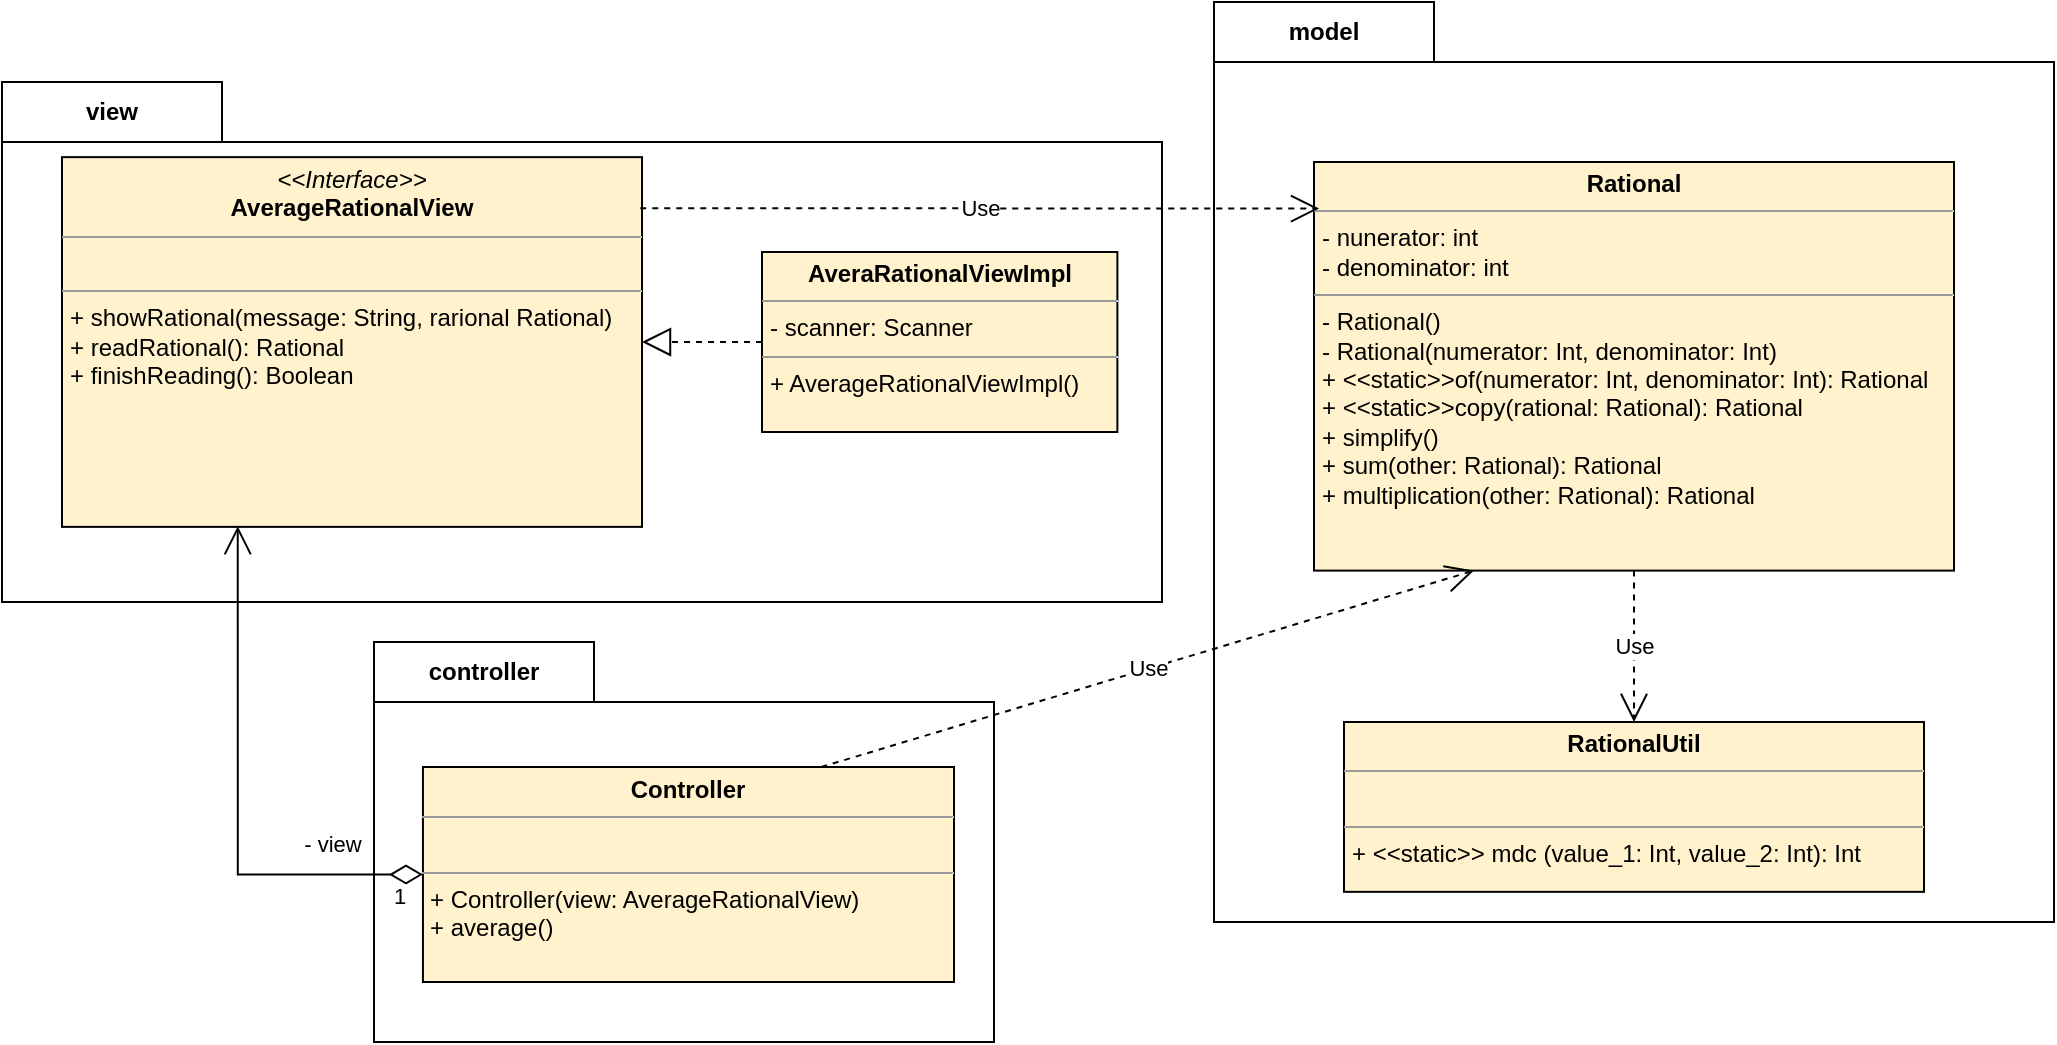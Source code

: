 <mxfile version="23.1.5" type="device">
  <diagram name="Página-1" id="6Flu8H_1LdaaAn8QXvaf">
    <mxGraphModel dx="2261" dy="822" grid="1" gridSize="10" guides="1" tooltips="1" connect="1" arrows="1" fold="1" page="1" pageScale="1" pageWidth="827" pageHeight="1169" math="0" shadow="0">
      <root>
        <mxCell id="0" />
        <mxCell id="1" parent="0" />
        <mxCell id="HRHJ9Ln43_y8Ue5zHCcq-1" value="model" style="shape=folder;fontStyle=1;tabWidth=110;tabHeight=30;tabPosition=left;html=1;boundedLbl=1;labelInHeader=1;container=1;collapsible=0;whiteSpace=wrap;" vertex="1" parent="1">
          <mxGeometry x="440" y="90" width="420" height="460" as="geometry" />
        </mxCell>
        <mxCell id="HRHJ9Ln43_y8Ue5zHCcq-2" value="" style="html=1;strokeColor=none;resizeWidth=1;resizeHeight=1;fillColor=none;part=1;connectable=0;allowArrows=0;deletable=0;whiteSpace=wrap;" vertex="1" parent="HRHJ9Ln43_y8Ue5zHCcq-1">
          <mxGeometry width="243.158" height="418.184" relative="1" as="geometry">
            <mxPoint y="30" as="offset" />
          </mxGeometry>
        </mxCell>
        <mxCell id="HRHJ9Ln43_y8Ue5zHCcq-8" value="&lt;p style=&quot;margin:0px;margin-top:4px;text-align:center;&quot;&gt;&lt;b&gt;Rational&lt;/b&gt;&lt;/p&gt;&lt;hr size=&quot;1&quot;&gt;&lt;p style=&quot;margin:0px;margin-left:4px;&quot;&gt;- nunerator: int&lt;/p&gt;&lt;p style=&quot;margin:0px;margin-left:4px;&quot;&gt;- denominator: int&lt;br&gt;&lt;/p&gt;&lt;hr size=&quot;1&quot;&gt;&lt;p style=&quot;margin:0px;margin-left:4px;&quot;&gt;- Rational()&lt;/p&gt;&lt;p style=&quot;margin:0px;margin-left:4px;&quot;&gt;- Rational(numerator: Int, denominator: Int)&lt;/p&gt;&lt;p style=&quot;margin:0px;margin-left:4px;&quot;&gt;+ &amp;lt;&amp;lt;static&amp;gt;&amp;gt;of(numerator: Int, denominator: Int): Rational&lt;i&gt;&lt;u&gt;&lt;br&gt;&lt;/u&gt;&lt;/i&gt;&lt;/p&gt;&lt;p style=&quot;margin:0px;margin-left:4px;&quot;&gt;+ &amp;lt;&amp;lt;static&amp;gt;&amp;gt;copy(rational: Rational): Rational&lt;u&gt;&lt;i&gt;&lt;br&gt;&lt;/i&gt;&lt;/u&gt;&lt;/p&gt;&lt;p style=&quot;margin:0px;margin-left:4px;&quot;&gt;+ simplify()&lt;/p&gt;&lt;p style=&quot;margin:0px;margin-left:4px;&quot;&gt;+ sum(other: Rational): Rational&lt;/p&gt;&lt;p style=&quot;margin:0px;margin-left:4px;&quot;&gt;+ multiplication(other: Rational): Rational&lt;br&gt;&lt;/p&gt;&lt;p style=&quot;margin:0px;margin-left:4px;&quot;&gt;&lt;br&gt;&lt;/p&gt;&lt;p style=&quot;margin:0px;margin-left:4px;&quot;&gt;&lt;br&gt;&lt;/p&gt;" style="verticalAlign=top;align=left;overflow=fill;html=1;whiteSpace=wrap;strokeColor=#000000;fontFamily=Helvetica;fontSize=12;fontColor=default;fillColor=#fff2cc;" vertex="1" parent="HRHJ9Ln43_y8Ue5zHCcq-1">
          <mxGeometry x="50" y="80" width="320" height="204.3" as="geometry" />
        </mxCell>
        <mxCell id="HRHJ9Ln43_y8Ue5zHCcq-9" value="&lt;p style=&quot;margin:0px;margin-top:4px;text-align:center;&quot;&gt;&lt;b&gt;RationalUtil&lt;/b&gt;&lt;/p&gt;&lt;hr size=&quot;1&quot;&gt;&lt;p style=&quot;margin:0px;margin-left:4px;&quot;&gt;&lt;br&gt;&lt;/p&gt;&lt;hr size=&quot;1&quot;&gt;&lt;p style=&quot;margin:0px;margin-left:4px;&quot;&gt;+ &amp;lt;&amp;lt;static&amp;gt;&amp;gt; mdc (value_1: Int, value_2: Int): Int&lt;br&gt;&lt;/p&gt;" style="verticalAlign=top;align=left;overflow=fill;html=1;whiteSpace=wrap;strokeColor=#000000;fontFamily=Helvetica;fontSize=12;fontColor=default;fillColor=#fff2cc;" vertex="1" parent="HRHJ9Ln43_y8Ue5zHCcq-1">
          <mxGeometry x="65" y="359.998" width="290" height="84.923" as="geometry" />
        </mxCell>
        <mxCell id="HRHJ9Ln43_y8Ue5zHCcq-10" value="Use" style="endArrow=open;endSize=12;dashed=1;html=1;rounded=0;entryX=0.5;entryY=0;entryDx=0;entryDy=0;exitX=0.5;exitY=1;exitDx=0;exitDy=0;" edge="1" parent="HRHJ9Ln43_y8Ue5zHCcq-1" source="HRHJ9Ln43_y8Ue5zHCcq-8" target="HRHJ9Ln43_y8Ue5zHCcq-9">
          <mxGeometry width="160" relative="1" as="geometry">
            <mxPoint x="-71.842" y="460" as="sourcePoint" />
            <mxPoint x="16.579" y="460" as="targetPoint" />
          </mxGeometry>
        </mxCell>
        <mxCell id="HRHJ9Ln43_y8Ue5zHCcq-3" value="&lt;div&gt;view&lt;/div&gt;" style="shape=folder;fontStyle=1;tabWidth=110;tabHeight=30;tabPosition=left;html=1;boundedLbl=1;labelInHeader=1;container=1;collapsible=0;whiteSpace=wrap;" vertex="1" parent="1">
          <mxGeometry x="-166" y="130" width="580" height="260" as="geometry" />
        </mxCell>
        <mxCell id="HRHJ9Ln43_y8Ue5zHCcq-4" value="" style="html=1;strokeColor=none;resizeWidth=1;resizeHeight=1;fillColor=none;part=1;connectable=0;allowArrows=0;deletable=0;whiteSpace=wrap;rotation=180;" vertex="1" parent="HRHJ9Ln43_y8Ue5zHCcq-3">
          <mxGeometry width="18.71" height="20" relative="1" as="geometry">
            <mxPoint x="50" y="223.13" as="offset" />
          </mxGeometry>
        </mxCell>
        <mxCell id="HRHJ9Ln43_y8Ue5zHCcq-11" value="&lt;p style=&quot;margin:0px;margin-top:4px;text-align:center;&quot;&gt;&lt;i&gt;&amp;lt;&amp;lt;Interface&amp;gt;&amp;gt;&lt;/i&gt;&lt;br&gt;&lt;b&gt;AverageRationalView&lt;/b&gt;&lt;br&gt;&lt;/p&gt;&lt;hr size=&quot;1&quot;&gt;&lt;p style=&quot;margin:0px;margin-left:4px;&quot;&gt;&lt;br&gt;&lt;/p&gt;&lt;hr size=&quot;1&quot;&gt;&lt;p style=&quot;margin:0px;margin-left:4px;&quot;&gt;+ showRational(message: String, rarional Rational)&lt;br&gt;+ readRational(): Rational&lt;/p&gt;&lt;p style=&quot;margin:0px;margin-left:4px;&quot;&gt;+ finishReading(): Boolean&lt;br&gt;&lt;/p&gt;" style="verticalAlign=top;align=left;overflow=fill;html=1;whiteSpace=wrap;fillColor=#fff2cc;strokeColor=#000000;" vertex="1" parent="HRHJ9Ln43_y8Ue5zHCcq-3">
          <mxGeometry x="30" y="37.57" width="290" height="184.87" as="geometry" />
        </mxCell>
        <mxCell id="HRHJ9Ln43_y8Ue5zHCcq-12" value="&lt;p style=&quot;margin:0px;margin-top:4px;text-align:center;&quot;&gt;&lt;b&gt;AveraRationalViewImpl&lt;/b&gt;&lt;/p&gt;&lt;hr size=&quot;1&quot;&gt;&lt;p style=&quot;margin:0px;margin-left:4px;&quot;&gt;- scanner: Scanner&lt;br&gt;&lt;/p&gt;&lt;hr size=&quot;1&quot;&gt;&lt;p style=&quot;margin:0px;margin-left:4px;&quot;&gt;+ AverageRationalViewImpl()&lt;/p&gt;" style="verticalAlign=top;align=left;overflow=fill;html=1;whiteSpace=wrap;strokeColor=#000000;fontFamily=Helvetica;fontSize=12;fontColor=default;fillColor=#fff2cc;" vertex="1" parent="HRHJ9Ln43_y8Ue5zHCcq-3">
          <mxGeometry x="380" y="85" width="177.69" height="90" as="geometry" />
        </mxCell>
        <mxCell id="HRHJ9Ln43_y8Ue5zHCcq-13" value="" style="endArrow=block;dashed=1;endFill=0;endSize=12;html=1;rounded=0;entryX=1;entryY=0.5;entryDx=0;entryDy=0;exitX=0;exitY=0.5;exitDx=0;exitDy=0;" edge="1" parent="HRHJ9Ln43_y8Ue5zHCcq-3" source="HRHJ9Ln43_y8Ue5zHCcq-12" target="HRHJ9Ln43_y8Ue5zHCcq-11">
          <mxGeometry width="160" relative="1" as="geometry">
            <mxPoint x="550.256" y="290" as="sourcePoint" />
            <mxPoint x="669.231" y="290" as="targetPoint" />
          </mxGeometry>
        </mxCell>
        <mxCell id="HRHJ9Ln43_y8Ue5zHCcq-5" value="controller" style="shape=folder;fontStyle=1;tabWidth=110;tabHeight=30;tabPosition=left;html=1;boundedLbl=1;labelInHeader=1;container=1;collapsible=0;whiteSpace=wrap;" vertex="1" parent="1">
          <mxGeometry x="20" y="410" width="310" height="200" as="geometry" />
        </mxCell>
        <mxCell id="HRHJ9Ln43_y8Ue5zHCcq-6" value="" style="html=1;strokeColor=none;resizeWidth=1;resizeHeight=1;fillColor=none;part=1;connectable=0;allowArrows=0;deletable=0;whiteSpace=wrap;" vertex="1" parent="HRHJ9Ln43_y8Ue5zHCcq-5">
          <mxGeometry width="310.0" height="140" relative="1" as="geometry">
            <mxPoint y="30" as="offset" />
          </mxGeometry>
        </mxCell>
        <mxCell id="HRHJ9Ln43_y8Ue5zHCcq-15" value="&lt;p style=&quot;margin:0px;margin-top:4px;text-align:center;&quot;&gt;&lt;b&gt;Controller&lt;/b&gt;&lt;/p&gt;&lt;hr size=&quot;1&quot;&gt;&lt;p style=&quot;margin:0px;margin-left:4px;&quot;&gt;&lt;br&gt;&lt;/p&gt;&lt;hr size=&quot;1&quot;&gt;&lt;p style=&quot;margin:0px;margin-left:4px;&quot;&gt;+ Controller(view: AverageRationalView)&lt;/p&gt;&lt;p style=&quot;margin:0px;margin-left:4px;&quot;&gt;+ average()&lt;br&gt;&lt;/p&gt;" style="verticalAlign=top;align=left;overflow=fill;html=1;whiteSpace=wrap;strokeColor=#000000;fontFamily=Helvetica;fontSize=12;fontColor=default;fillColor=#fff2cc;" vertex="1" parent="HRHJ9Ln43_y8Ue5zHCcq-5">
          <mxGeometry x="24.47" y="62.5" width="265.53" height="107.5" as="geometry" />
        </mxCell>
        <mxCell id="HRHJ9Ln43_y8Ue5zHCcq-14" value="Use" style="endArrow=open;endSize=12;dashed=1;html=1;rounded=0;entryX=0.008;entryY=0.114;entryDx=0;entryDy=0;exitX=0.997;exitY=0.138;exitDx=0;exitDy=0;exitPerimeter=0;entryPerimeter=0;" edge="1" parent="1" source="HRHJ9Ln43_y8Ue5zHCcq-11" target="HRHJ9Ln43_y8Ue5zHCcq-8">
          <mxGeometry width="160" relative="1" as="geometry">
            <mxPoint x="380" y="200" as="sourcePoint" />
            <mxPoint x="490" y="390" as="targetPoint" />
          </mxGeometry>
        </mxCell>
        <mxCell id="HRHJ9Ln43_y8Ue5zHCcq-16" value="1" style="endArrow=open;html=1;endSize=12;startArrow=diamondThin;startSize=14;startFill=0;edgeStyle=orthogonalEdgeStyle;align=left;verticalAlign=bottom;rounded=0;exitX=0;exitY=0.5;exitDx=0;exitDy=0;entryX=0.303;entryY=0.998;entryDx=0;entryDy=0;entryPerimeter=0;" edge="1" parent="1" source="HRHJ9Ln43_y8Ue5zHCcq-15" target="HRHJ9Ln43_y8Ue5zHCcq-11">
          <mxGeometry x="-0.877" y="20" relative="1" as="geometry">
            <mxPoint x="330" y="390" as="sourcePoint" />
            <mxPoint x="490" y="390" as="targetPoint" />
            <mxPoint as="offset" />
          </mxGeometry>
        </mxCell>
        <mxCell id="HRHJ9Ln43_y8Ue5zHCcq-17" value="- view" style="edgeLabel;html=1;align=center;verticalAlign=middle;resizable=0;points=[];" vertex="1" connectable="0" parent="HRHJ9Ln43_y8Ue5zHCcq-16">
          <mxGeometry x="-0.309" y="2" relative="1" as="geometry">
            <mxPoint x="46" y="-18" as="offset" />
          </mxGeometry>
        </mxCell>
        <mxCell id="HRHJ9Ln43_y8Ue5zHCcq-18" value="Use" style="endArrow=open;endSize=12;dashed=1;html=1;rounded=0;exitX=0.75;exitY=0;exitDx=0;exitDy=0;entryX=0.25;entryY=1;entryDx=0;entryDy=0;" edge="1" parent="1" source="HRHJ9Ln43_y8Ue5zHCcq-15" target="HRHJ9Ln43_y8Ue5zHCcq-8">
          <mxGeometry width="160" relative="1" as="geometry">
            <mxPoint x="330" y="390" as="sourcePoint" />
            <mxPoint x="490" y="390" as="targetPoint" />
          </mxGeometry>
        </mxCell>
      </root>
    </mxGraphModel>
  </diagram>
</mxfile>

